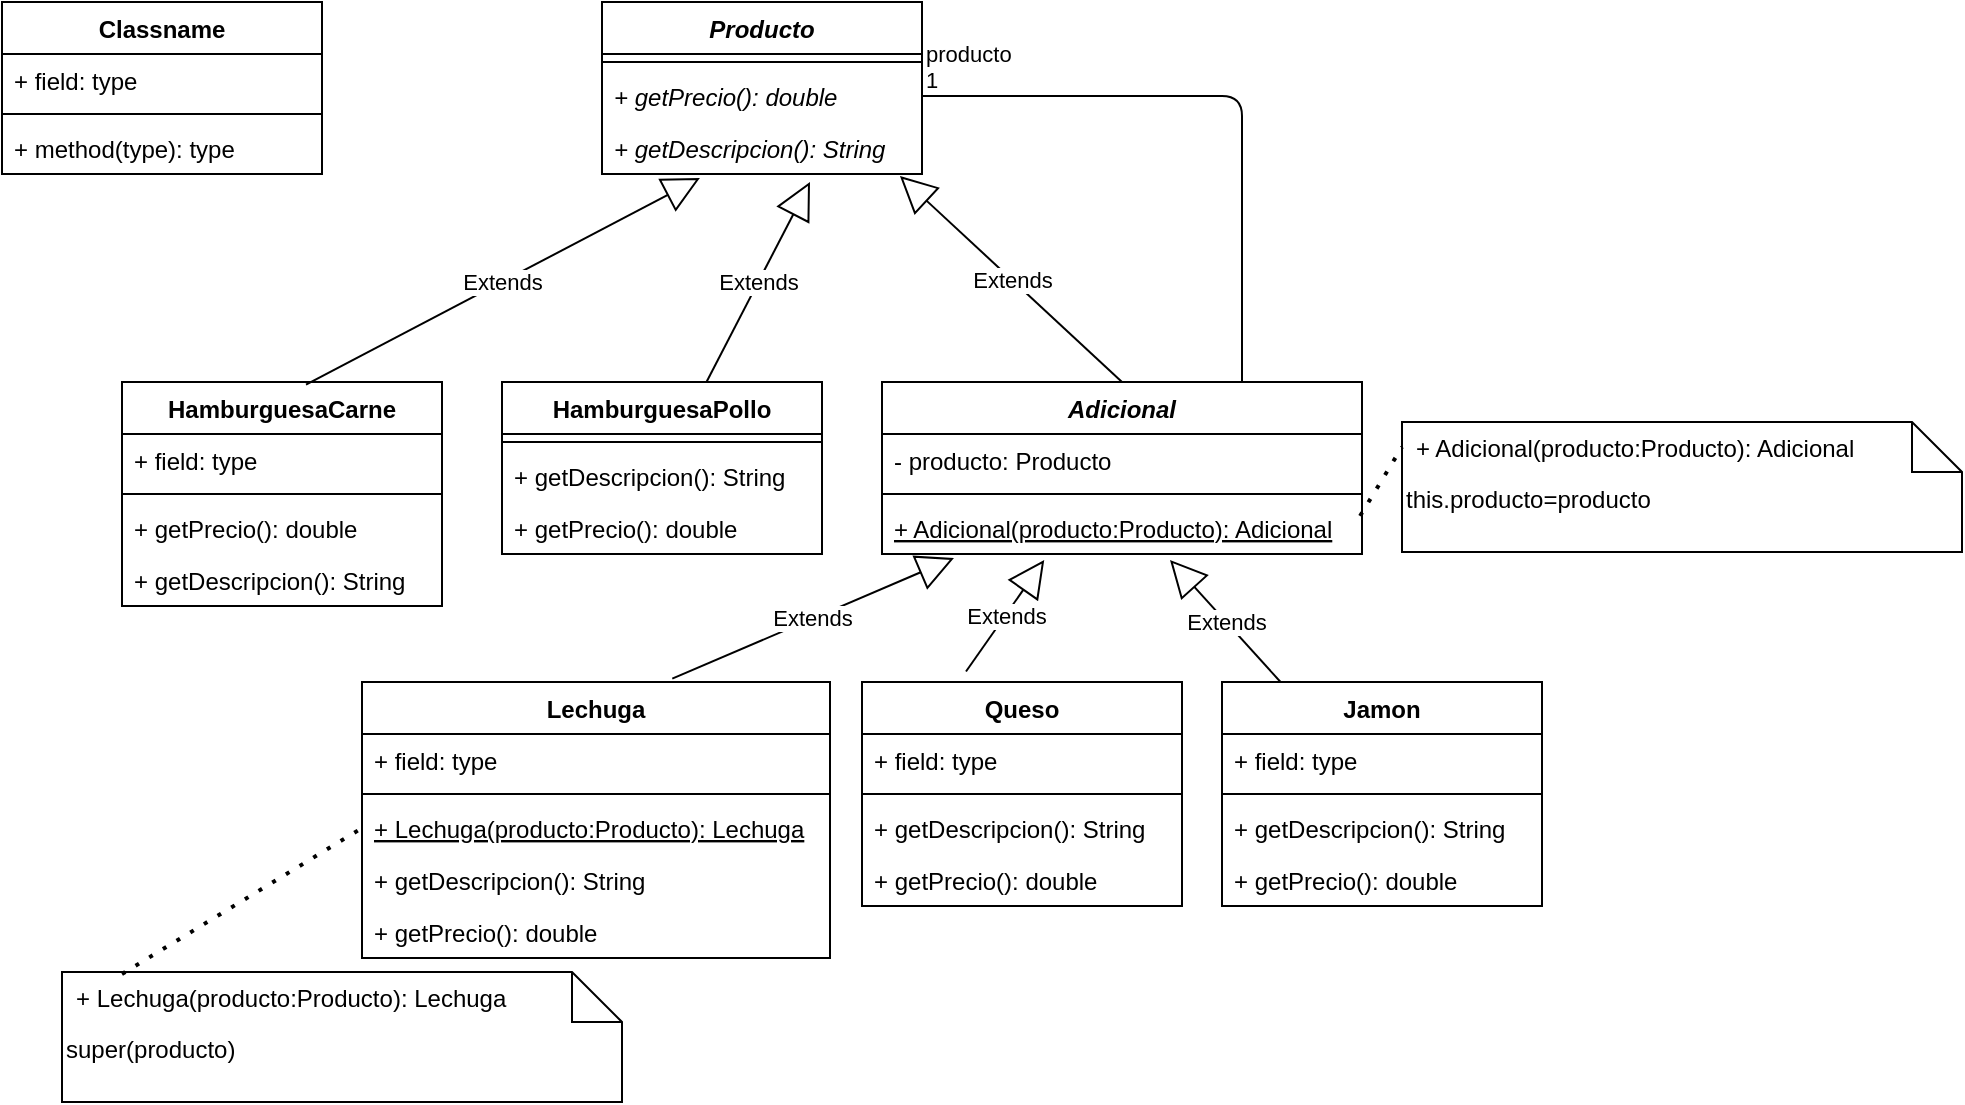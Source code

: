 <mxfile version="14.1.8" type="device"><diagram id="Qc7tuax2x3q8vjpWuGaX" name="Página-1"><mxGraphModel dx="796" dy="504" grid="1" gridSize="10" guides="1" tooltips="1" connect="1" arrows="1" fold="1" page="1" pageScale="1" pageWidth="827" pageHeight="1169" math="0" shadow="0"><root><mxCell id="0"/><mxCell id="1" parent="0"/><mxCell id="kqwR5t_PooM5zvt99yyW-1" value="Classname" style="swimlane;fontStyle=1;align=center;verticalAlign=top;childLayout=stackLayout;horizontal=1;startSize=26;horizontalStack=0;resizeParent=1;resizeParentMax=0;resizeLast=0;collapsible=1;marginBottom=0;" vertex="1" parent="1"><mxGeometry x="160" y="100" width="160" height="86" as="geometry"/></mxCell><mxCell id="kqwR5t_PooM5zvt99yyW-2" value="+ field: type" style="text;strokeColor=none;fillColor=none;align=left;verticalAlign=top;spacingLeft=4;spacingRight=4;overflow=hidden;rotatable=0;points=[[0,0.5],[1,0.5]];portConstraint=eastwest;" vertex="1" parent="kqwR5t_PooM5zvt99yyW-1"><mxGeometry y="26" width="160" height="26" as="geometry"/></mxCell><mxCell id="kqwR5t_PooM5zvt99yyW-3" value="" style="line;strokeWidth=1;fillColor=none;align=left;verticalAlign=middle;spacingTop=-1;spacingLeft=3;spacingRight=3;rotatable=0;labelPosition=right;points=[];portConstraint=eastwest;" vertex="1" parent="kqwR5t_PooM5zvt99yyW-1"><mxGeometry y="52" width="160" height="8" as="geometry"/></mxCell><mxCell id="kqwR5t_PooM5zvt99yyW-4" value="+ method(type): type" style="text;strokeColor=none;fillColor=none;align=left;verticalAlign=top;spacingLeft=4;spacingRight=4;overflow=hidden;rotatable=0;points=[[0,0.5],[1,0.5]];portConstraint=eastwest;" vertex="1" parent="kqwR5t_PooM5zvt99yyW-1"><mxGeometry y="60" width="160" height="26" as="geometry"/></mxCell><mxCell id="kqwR5t_PooM5zvt99yyW-5" value="Producto" style="swimlane;fontStyle=3;align=center;verticalAlign=top;childLayout=stackLayout;horizontal=1;startSize=26;horizontalStack=0;resizeParent=1;resizeParentMax=0;resizeLast=0;collapsible=1;marginBottom=0;" vertex="1" parent="1"><mxGeometry x="460" y="100" width="160" height="86" as="geometry"/></mxCell><mxCell id="kqwR5t_PooM5zvt99yyW-7" value="" style="line;strokeWidth=1;fillColor=none;align=left;verticalAlign=middle;spacingTop=-1;spacingLeft=3;spacingRight=3;rotatable=0;labelPosition=right;points=[];portConstraint=eastwest;" vertex="1" parent="kqwR5t_PooM5zvt99yyW-5"><mxGeometry y="26" width="160" height="8" as="geometry"/></mxCell><mxCell id="kqwR5t_PooM5zvt99yyW-8" value="+ getPrecio(): double" style="text;strokeColor=none;fillColor=none;align=left;verticalAlign=top;spacingLeft=4;spacingRight=4;overflow=hidden;rotatable=0;points=[[0,0.5],[1,0.5]];portConstraint=eastwest;fontStyle=2" vertex="1" parent="kqwR5t_PooM5zvt99yyW-5"><mxGeometry y="34" width="160" height="26" as="geometry"/></mxCell><mxCell id="kqwR5t_PooM5zvt99yyW-9" value="+ getDescripcion(): String" style="text;strokeColor=none;fillColor=none;align=left;verticalAlign=top;spacingLeft=4;spacingRight=4;overflow=hidden;rotatable=0;points=[[0,0.5],[1,0.5]];portConstraint=eastwest;fontStyle=2" vertex="1" parent="kqwR5t_PooM5zvt99yyW-5"><mxGeometry y="60" width="160" height="26" as="geometry"/></mxCell><mxCell id="kqwR5t_PooM5zvt99yyW-10" value="HamburguesaCarne" style="swimlane;fontStyle=1;align=center;verticalAlign=top;childLayout=stackLayout;horizontal=1;startSize=26;horizontalStack=0;resizeParent=1;resizeParentMax=0;resizeLast=0;collapsible=1;marginBottom=0;" vertex="1" parent="1"><mxGeometry x="220" y="290" width="160" height="112" as="geometry"/></mxCell><mxCell id="kqwR5t_PooM5zvt99yyW-11" value="+ field: type" style="text;strokeColor=none;fillColor=none;align=left;verticalAlign=top;spacingLeft=4;spacingRight=4;overflow=hidden;rotatable=0;points=[[0,0.5],[1,0.5]];portConstraint=eastwest;" vertex="1" parent="kqwR5t_PooM5zvt99yyW-10"><mxGeometry y="26" width="160" height="26" as="geometry"/></mxCell><mxCell id="kqwR5t_PooM5zvt99yyW-12" value="" style="line;strokeWidth=1;fillColor=none;align=left;verticalAlign=middle;spacingTop=-1;spacingLeft=3;spacingRight=3;rotatable=0;labelPosition=right;points=[];portConstraint=eastwest;" vertex="1" parent="kqwR5t_PooM5zvt99yyW-10"><mxGeometry y="52" width="160" height="8" as="geometry"/></mxCell><mxCell id="kqwR5t_PooM5zvt99yyW-46" value="+ getPrecio(): double" style="text;strokeColor=none;fillColor=none;align=left;verticalAlign=top;spacingLeft=4;spacingRight=4;overflow=hidden;rotatable=0;points=[[0,0.5],[1,0.5]];portConstraint=eastwest;" vertex="1" parent="kqwR5t_PooM5zvt99yyW-10"><mxGeometry y="60" width="160" height="26" as="geometry"/></mxCell><mxCell id="kqwR5t_PooM5zvt99yyW-47" value="+ getDescripcion(): String" style="text;strokeColor=none;fillColor=none;align=left;verticalAlign=top;spacingLeft=4;spacingRight=4;overflow=hidden;rotatable=0;points=[[0,0.5],[1,0.5]];portConstraint=eastwest;" vertex="1" parent="kqwR5t_PooM5zvt99yyW-10"><mxGeometry y="86" width="160" height="26" as="geometry"/></mxCell><mxCell id="kqwR5t_PooM5zvt99yyW-14" value="HamburguesaPollo&#10;" style="swimlane;fontStyle=1;align=center;verticalAlign=top;childLayout=stackLayout;horizontal=1;startSize=26;horizontalStack=0;resizeParent=1;resizeParentMax=0;resizeLast=0;collapsible=1;marginBottom=0;" vertex="1" parent="1"><mxGeometry x="410" y="290" width="160" height="86" as="geometry"/></mxCell><mxCell id="kqwR5t_PooM5zvt99yyW-16" value="" style="line;strokeWidth=1;fillColor=none;align=left;verticalAlign=middle;spacingTop=-1;spacingLeft=3;spacingRight=3;rotatable=0;labelPosition=right;points=[];portConstraint=eastwest;" vertex="1" parent="kqwR5t_PooM5zvt99yyW-14"><mxGeometry y="26" width="160" height="8" as="geometry"/></mxCell><mxCell id="kqwR5t_PooM5zvt99yyW-49" value="+ getDescripcion(): String" style="text;strokeColor=none;fillColor=none;align=left;verticalAlign=top;spacingLeft=4;spacingRight=4;overflow=hidden;rotatable=0;points=[[0,0.5],[1,0.5]];portConstraint=eastwest;" vertex="1" parent="kqwR5t_PooM5zvt99yyW-14"><mxGeometry y="34" width="160" height="26" as="geometry"/></mxCell><mxCell id="kqwR5t_PooM5zvt99yyW-48" value="+ getPrecio(): double" style="text;strokeColor=none;fillColor=none;align=left;verticalAlign=top;spacingLeft=4;spacingRight=4;overflow=hidden;rotatable=0;points=[[0,0.5],[1,0.5]];portConstraint=eastwest;" vertex="1" parent="kqwR5t_PooM5zvt99yyW-14"><mxGeometry y="60" width="160" height="26" as="geometry"/></mxCell><mxCell id="kqwR5t_PooM5zvt99yyW-18" value="Extends" style="endArrow=block;endSize=16;endFill=0;html=1;entryX=0.306;entryY=1.077;entryDx=0;entryDy=0;entryPerimeter=0;exitX=0.575;exitY=0.012;exitDx=0;exitDy=0;exitPerimeter=0;" edge="1" parent="1" source="kqwR5t_PooM5zvt99yyW-10" target="kqwR5t_PooM5zvt99yyW-9"><mxGeometry width="160" relative="1" as="geometry"><mxPoint x="380" y="240" as="sourcePoint"/><mxPoint x="490" y="260" as="targetPoint"/></mxGeometry></mxCell><mxCell id="kqwR5t_PooM5zvt99yyW-19" value="Extends" style="endArrow=block;endSize=16;endFill=0;html=1;entryX=0.65;entryY=1.154;entryDx=0;entryDy=0;entryPerimeter=0;" edge="1" parent="1" source="kqwR5t_PooM5zvt99yyW-14" target="kqwR5t_PooM5zvt99yyW-9"><mxGeometry width="160" relative="1" as="geometry"><mxPoint x="330" y="260" as="sourcePoint"/><mxPoint x="490" y="260" as="targetPoint"/></mxGeometry></mxCell><mxCell id="kqwR5t_PooM5zvt99yyW-21" value="Adicional" style="swimlane;fontStyle=3;align=center;verticalAlign=top;childLayout=stackLayout;horizontal=1;startSize=26;horizontalStack=0;resizeParent=1;resizeParentMax=0;resizeLast=0;collapsible=1;marginBottom=0;" vertex="1" parent="1"><mxGeometry x="600" y="290" width="240" height="86" as="geometry"/></mxCell><mxCell id="kqwR5t_PooM5zvt99yyW-15" value="- producto: Producto" style="text;strokeColor=none;fillColor=none;align=left;verticalAlign=top;spacingLeft=4;spacingRight=4;overflow=hidden;rotatable=0;points=[[0,0.5],[1,0.5]];portConstraint=eastwest;" vertex="1" parent="kqwR5t_PooM5zvt99yyW-21"><mxGeometry y="26" width="240" height="26" as="geometry"/></mxCell><mxCell id="kqwR5t_PooM5zvt99yyW-23" value="" style="line;strokeWidth=1;fillColor=none;align=left;verticalAlign=middle;spacingTop=-1;spacingLeft=3;spacingRight=3;rotatable=0;labelPosition=right;points=[];portConstraint=eastwest;" vertex="1" parent="kqwR5t_PooM5zvt99yyW-21"><mxGeometry y="52" width="240" height="8" as="geometry"/></mxCell><mxCell id="kqwR5t_PooM5zvt99yyW-54" value="+ Adicional(producto:Producto): Adicional" style="text;strokeColor=none;fillColor=none;align=left;verticalAlign=top;spacingLeft=4;spacingRight=4;overflow=hidden;rotatable=0;points=[[0,0.5],[1,0.5]];portConstraint=eastwest;fontStyle=4" vertex="1" parent="kqwR5t_PooM5zvt99yyW-21"><mxGeometry y="60" width="240" height="26" as="geometry"/></mxCell><mxCell id="kqwR5t_PooM5zvt99yyW-25" value="Extends" style="endArrow=block;endSize=16;endFill=0;html=1;entryX=0.931;entryY=1.038;entryDx=0;entryDy=0;entryPerimeter=0;exitX=0.5;exitY=0;exitDx=0;exitDy=0;" edge="1" parent="1" source="kqwR5t_PooM5zvt99yyW-21" target="kqwR5t_PooM5zvt99yyW-9"><mxGeometry width="160" relative="1" as="geometry"><mxPoint x="330" y="260" as="sourcePoint"/><mxPoint x="490" y="260" as="targetPoint"/></mxGeometry></mxCell><mxCell id="kqwR5t_PooM5zvt99yyW-26" value="" style="endArrow=none;html=1;edgeStyle=orthogonalEdgeStyle;exitX=1;exitY=0.5;exitDx=0;exitDy=0;entryX=0.75;entryY=0;entryDx=0;entryDy=0;" edge="1" parent="1" source="kqwR5t_PooM5zvt99yyW-8" target="kqwR5t_PooM5zvt99yyW-21"><mxGeometry relative="1" as="geometry"><mxPoint x="330" y="260" as="sourcePoint"/><mxPoint x="490" y="260" as="targetPoint"/></mxGeometry></mxCell><mxCell id="kqwR5t_PooM5zvt99yyW-27" value="producto&lt;br&gt;1" style="edgeLabel;resizable=0;html=1;align=left;verticalAlign=bottom;" connectable="0" vertex="1" parent="kqwR5t_PooM5zvt99yyW-26"><mxGeometry x="-1" relative="1" as="geometry"/></mxCell><mxCell id="kqwR5t_PooM5zvt99yyW-29" value="Lechuga" style="swimlane;fontStyle=1;align=center;verticalAlign=top;childLayout=stackLayout;horizontal=1;startSize=26;horizontalStack=0;resizeParent=1;resizeParentMax=0;resizeLast=0;collapsible=1;marginBottom=0;" vertex="1" parent="1"><mxGeometry x="340" y="440" width="234" height="138" as="geometry"/></mxCell><mxCell id="kqwR5t_PooM5zvt99yyW-30" value="+ field: type" style="text;strokeColor=none;fillColor=none;align=left;verticalAlign=top;spacingLeft=4;spacingRight=4;overflow=hidden;rotatable=0;points=[[0,0.5],[1,0.5]];portConstraint=eastwest;" vertex="1" parent="kqwR5t_PooM5zvt99yyW-29"><mxGeometry y="26" width="234" height="26" as="geometry"/></mxCell><mxCell id="kqwR5t_PooM5zvt99yyW-31" value="" style="line;strokeWidth=1;fillColor=none;align=left;verticalAlign=middle;spacingTop=-1;spacingLeft=3;spacingRight=3;rotatable=0;labelPosition=right;points=[];portConstraint=eastwest;" vertex="1" parent="kqwR5t_PooM5zvt99yyW-29"><mxGeometry y="52" width="234" height="8" as="geometry"/></mxCell><mxCell id="kqwR5t_PooM5zvt99yyW-44" value="+ Lechuga(producto:Producto): Lechuga" style="text;strokeColor=none;fillColor=none;align=left;verticalAlign=top;spacingLeft=4;spacingRight=4;overflow=hidden;rotatable=0;points=[[0,0.5],[1,0.5]];portConstraint=eastwest;fontStyle=4" vertex="1" parent="kqwR5t_PooM5zvt99yyW-29"><mxGeometry y="60" width="234" height="26" as="geometry"/></mxCell><mxCell id="kqwR5t_PooM5zvt99yyW-45" value="+ getDescripcion(): String" style="text;strokeColor=none;fillColor=none;align=left;verticalAlign=top;spacingLeft=4;spacingRight=4;overflow=hidden;rotatable=0;points=[[0,0.5],[1,0.5]];portConstraint=eastwest;" vertex="1" parent="kqwR5t_PooM5zvt99yyW-29"><mxGeometry y="86" width="234" height="26" as="geometry"/></mxCell><mxCell id="kqwR5t_PooM5zvt99yyW-55" value="+ getPrecio(): double" style="text;strokeColor=none;fillColor=none;align=left;verticalAlign=top;spacingLeft=4;spacingRight=4;overflow=hidden;rotatable=0;points=[[0,0.5],[1,0.5]];portConstraint=eastwest;" vertex="1" parent="kqwR5t_PooM5zvt99yyW-29"><mxGeometry y="112" width="234" height="26" as="geometry"/></mxCell><mxCell id="kqwR5t_PooM5zvt99yyW-33" value="Jamon&#10;" style="swimlane;fontStyle=1;align=center;verticalAlign=top;childLayout=stackLayout;horizontal=1;startSize=26;horizontalStack=0;resizeParent=1;resizeParentMax=0;resizeLast=0;collapsible=1;marginBottom=0;" vertex="1" parent="1"><mxGeometry x="770" y="440" width="160" height="112" as="geometry"/></mxCell><mxCell id="kqwR5t_PooM5zvt99yyW-34" value="+ field: type" style="text;strokeColor=none;fillColor=none;align=left;verticalAlign=top;spacingLeft=4;spacingRight=4;overflow=hidden;rotatable=0;points=[[0,0.5],[1,0.5]];portConstraint=eastwest;" vertex="1" parent="kqwR5t_PooM5zvt99yyW-33"><mxGeometry y="26" width="160" height="26" as="geometry"/></mxCell><mxCell id="kqwR5t_PooM5zvt99yyW-35" value="" style="line;strokeWidth=1;fillColor=none;align=left;verticalAlign=middle;spacingTop=-1;spacingLeft=3;spacingRight=3;rotatable=0;labelPosition=right;points=[];portConstraint=eastwest;" vertex="1" parent="kqwR5t_PooM5zvt99yyW-33"><mxGeometry y="52" width="160" height="8" as="geometry"/></mxCell><mxCell id="kqwR5t_PooM5zvt99yyW-53" value="+ getDescripcion(): String" style="text;strokeColor=none;fillColor=none;align=left;verticalAlign=top;spacingLeft=4;spacingRight=4;overflow=hidden;rotatable=0;points=[[0,0.5],[1,0.5]];portConstraint=eastwest;" vertex="1" parent="kqwR5t_PooM5zvt99yyW-33"><mxGeometry y="60" width="160" height="26" as="geometry"/></mxCell><mxCell id="kqwR5t_PooM5zvt99yyW-52" value="+ getPrecio(): double" style="text;strokeColor=none;fillColor=none;align=left;verticalAlign=top;spacingLeft=4;spacingRight=4;overflow=hidden;rotatable=0;points=[[0,0.5],[1,0.5]];portConstraint=eastwest;" vertex="1" parent="kqwR5t_PooM5zvt99yyW-33"><mxGeometry y="86" width="160" height="26" as="geometry"/></mxCell><mxCell id="kqwR5t_PooM5zvt99yyW-37" value="Queso&#10;" style="swimlane;fontStyle=1;align=center;verticalAlign=top;childLayout=stackLayout;horizontal=1;startSize=26;horizontalStack=0;resizeParent=1;resizeParentMax=0;resizeLast=0;collapsible=1;marginBottom=0;" vertex="1" parent="1"><mxGeometry x="590" y="440" width="160" height="112" as="geometry"/></mxCell><mxCell id="kqwR5t_PooM5zvt99yyW-38" value="+ field: type" style="text;strokeColor=none;fillColor=none;align=left;verticalAlign=top;spacingLeft=4;spacingRight=4;overflow=hidden;rotatable=0;points=[[0,0.5],[1,0.5]];portConstraint=eastwest;" vertex="1" parent="kqwR5t_PooM5zvt99yyW-37"><mxGeometry y="26" width="160" height="26" as="geometry"/></mxCell><mxCell id="kqwR5t_PooM5zvt99yyW-39" value="" style="line;strokeWidth=1;fillColor=none;align=left;verticalAlign=middle;spacingTop=-1;spacingLeft=3;spacingRight=3;rotatable=0;labelPosition=right;points=[];portConstraint=eastwest;" vertex="1" parent="kqwR5t_PooM5zvt99yyW-37"><mxGeometry y="52" width="160" height="8" as="geometry"/></mxCell><mxCell id="kqwR5t_PooM5zvt99yyW-51" value="+ getDescripcion(): String" style="text;strokeColor=none;fillColor=none;align=left;verticalAlign=top;spacingLeft=4;spacingRight=4;overflow=hidden;rotatable=0;points=[[0,0.5],[1,0.5]];portConstraint=eastwest;" vertex="1" parent="kqwR5t_PooM5zvt99yyW-37"><mxGeometry y="60" width="160" height="26" as="geometry"/></mxCell><mxCell id="kqwR5t_PooM5zvt99yyW-50" value="+ getPrecio(): double" style="text;strokeColor=none;fillColor=none;align=left;verticalAlign=top;spacingLeft=4;spacingRight=4;overflow=hidden;rotatable=0;points=[[0,0.5],[1,0.5]];portConstraint=eastwest;" vertex="1" parent="kqwR5t_PooM5zvt99yyW-37"><mxGeometry y="86" width="160" height="26" as="geometry"/></mxCell><mxCell id="kqwR5t_PooM5zvt99yyW-41" value="Extends" style="endArrow=block;endSize=16;endFill=0;html=1;entryX=0.6;entryY=1.115;entryDx=0;entryDy=0;entryPerimeter=0;" edge="1" parent="1" source="kqwR5t_PooM5zvt99yyW-33" target="kqwR5t_PooM5zvt99yyW-54"><mxGeometry width="160" relative="1" as="geometry"><mxPoint x="510" y="350" as="sourcePoint"/><mxPoint x="670" y="350" as="targetPoint"/></mxGeometry></mxCell><mxCell id="kqwR5t_PooM5zvt99yyW-42" value="Extends" style="endArrow=block;endSize=16;endFill=0;html=1;exitX=0.325;exitY=-0.047;exitDx=0;exitDy=0;exitPerimeter=0;entryX=0.338;entryY=1.115;entryDx=0;entryDy=0;entryPerimeter=0;" edge="1" parent="1" source="kqwR5t_PooM5zvt99yyW-37" target="kqwR5t_PooM5zvt99yyW-54"><mxGeometry width="160" relative="1" as="geometry"><mxPoint x="510" y="350" as="sourcePoint"/><mxPoint x="664.96" y="378.002" as="targetPoint"/></mxGeometry></mxCell><mxCell id="kqwR5t_PooM5zvt99yyW-43" value="Extends" style="endArrow=block;endSize=16;endFill=0;html=1;exitX=0.663;exitY=-0.012;exitDx=0;exitDy=0;exitPerimeter=0;entryX=0.15;entryY=1.077;entryDx=0;entryDy=0;entryPerimeter=0;" edge="1" parent="1" source="kqwR5t_PooM5zvt99yyW-29" target="kqwR5t_PooM5zvt99yyW-54"><mxGeometry width="160" relative="1" as="geometry"><mxPoint x="510" y="350" as="sourcePoint"/><mxPoint x="642.08" y="376.988" as="targetPoint"/></mxGeometry></mxCell><mxCell id="kqwR5t_PooM5zvt99yyW-56" value="super(producto)" style="shape=note2;boundedLbl=1;whiteSpace=wrap;html=1;size=25;verticalAlign=top;align=left;" vertex="1" parent="1"><mxGeometry x="190" y="585" width="280" height="65" as="geometry"/></mxCell><mxCell id="kqwR5t_PooM5zvt99yyW-57" value="+ Lechuga(producto:Producto): Lechuga" style="resizeWidth=1;part=1;strokeColor=none;fillColor=none;align=left;spacingLeft=5;" vertex="1" parent="kqwR5t_PooM5zvt99yyW-56"><mxGeometry width="280" height="25" relative="1" as="geometry"/></mxCell><mxCell id="kqwR5t_PooM5zvt99yyW-58" value="this.producto=producto" style="shape=note2;boundedLbl=1;whiteSpace=wrap;html=1;size=25;verticalAlign=top;align=left;" vertex="1" parent="1"><mxGeometry x="860" y="310" width="280" height="65" as="geometry"/></mxCell><mxCell id="kqwR5t_PooM5zvt99yyW-59" value="+ Adicional(producto:Producto): Adicional" style="resizeWidth=1;part=1;strokeColor=none;fillColor=none;align=left;spacingLeft=5;" vertex="1" parent="kqwR5t_PooM5zvt99yyW-58"><mxGeometry width="280" height="25" relative="1" as="geometry"/></mxCell><mxCell id="kqwR5t_PooM5zvt99yyW-60" value="" style="endArrow=none;dashed=1;html=1;dashPattern=1 3;strokeWidth=2;entryX=0;entryY=0.5;entryDx=0;entryDy=0;exitX=0.996;exitY=0.269;exitDx=0;exitDy=0;exitPerimeter=0;" edge="1" parent="1" source="kqwR5t_PooM5zvt99yyW-54" target="kqwR5t_PooM5zvt99yyW-59"><mxGeometry width="50" height="50" relative="1" as="geometry"><mxPoint x="670" y="520" as="sourcePoint"/><mxPoint x="720" y="470" as="targetPoint"/></mxGeometry></mxCell><mxCell id="kqwR5t_PooM5zvt99yyW-61" value="" style="endArrow=none;dashed=1;html=1;dashPattern=1 3;strokeWidth=2;entryX=0;entryY=0.5;entryDx=0;entryDy=0;exitX=0.107;exitY=0.04;exitDx=0;exitDy=0;exitPerimeter=0;" edge="1" parent="1" source="kqwR5t_PooM5zvt99yyW-57" target="kqwR5t_PooM5zvt99yyW-44"><mxGeometry width="50" height="50" relative="1" as="geometry"><mxPoint x="270" y="520" as="sourcePoint"/><mxPoint x="320" y="470" as="targetPoint"/></mxGeometry></mxCell></root></mxGraphModel></diagram></mxfile>